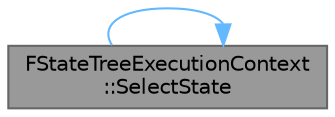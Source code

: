 digraph "FStateTreeExecutionContext::SelectState"
{
 // INTERACTIVE_SVG=YES
 // LATEX_PDF_SIZE
  bgcolor="transparent";
  edge [fontname=Helvetica,fontsize=10,labelfontname=Helvetica,labelfontsize=10];
  node [fontname=Helvetica,fontsize=10,shape=box,height=0.2,width=0.4];
  rankdir="LR";
  Node1 [id="Node000001",label="FStateTreeExecutionContext\l::SelectState",height=0.2,width=0.4,color="gray40", fillcolor="grey60", style="filled", fontcolor="black",tooltip="Runs state selection logic starting at the specified state, walking towards the leaf states."];
  Node1 -> Node1 [id="edge1_Node000001_Node000001",color="steelblue1",style="solid",tooltip=" "];
}
